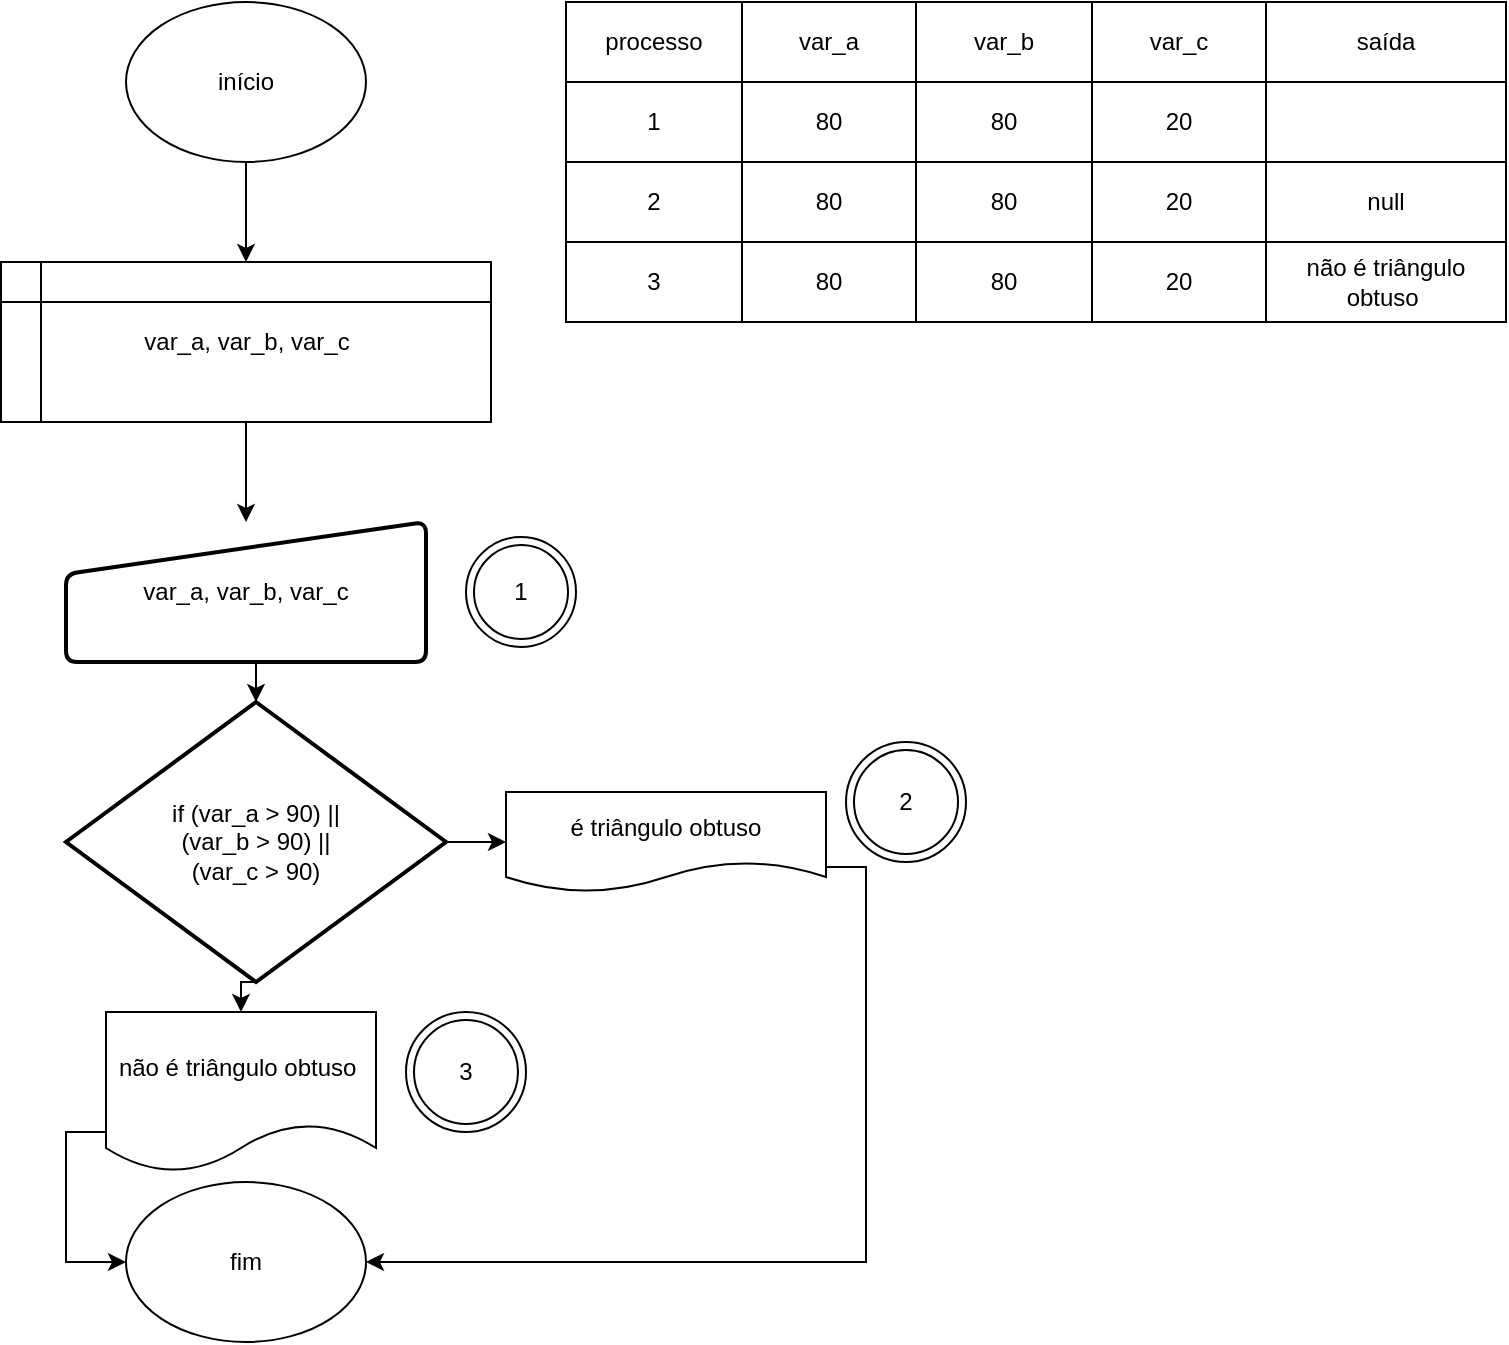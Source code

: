 <mxfile version="13.7.2" type="device"><diagram id="01vWry2ugcO_xULkKNit" name="Page-1"><mxGraphModel dx="1662" dy="762" grid="1" gridSize="10" guides="1" tooltips="1" connect="1" arrows="1" fold="1" page="1" pageScale="1" pageWidth="827" pageHeight="1169" math="0" shadow="0"><root><mxCell id="0"/><mxCell id="1" parent="0"/><mxCell id="TQxPqvb1V4M6Vd3-wycS-5" style="edgeStyle=orthogonalEdgeStyle;rounded=0;orthogonalLoop=1;jettySize=auto;html=1;exitX=0.5;exitY=1;exitDx=0;exitDy=0;" parent="1" source="TQxPqvb1V4M6Vd3-wycS-1" edge="1"><mxGeometry relative="1" as="geometry"><mxPoint x="130" y="180" as="targetPoint"/></mxGeometry></mxCell><mxCell id="TQxPqvb1V4M6Vd3-wycS-1" value="início" style="ellipse;whiteSpace=wrap;html=1;" parent="1" vertex="1"><mxGeometry x="70" y="50" width="120" height="80" as="geometry"/></mxCell><mxCell id="TQxPqvb1V4M6Vd3-wycS-6" style="edgeStyle=orthogonalEdgeStyle;rounded=0;orthogonalLoop=1;jettySize=auto;html=1;exitX=0.5;exitY=1;exitDx=0;exitDy=0;entryX=0.5;entryY=0;entryDx=0;entryDy=0;" parent="1" source="TQxPqvb1V4M6Vd3-wycS-2" target="TQxPqvb1V4M6Vd3-wycS-3" edge="1"><mxGeometry relative="1" as="geometry"/></mxCell><mxCell id="TQxPqvb1V4M6Vd3-wycS-2" value="var_a, var_b, var_c" style="shape=internalStorage;whiteSpace=wrap;html=1;backgroundOutline=1;" parent="1" vertex="1"><mxGeometry x="7.5" y="180" width="245" height="80" as="geometry"/></mxCell><mxCell id="TQxPqvb1V4M6Vd3-wycS-8" style="edgeStyle=orthogonalEdgeStyle;rounded=0;orthogonalLoop=1;jettySize=auto;html=1;exitX=0.5;exitY=1;exitDx=0;exitDy=0;entryX=0.5;entryY=0;entryDx=0;entryDy=0;entryPerimeter=0;" parent="1" source="TQxPqvb1V4M6Vd3-wycS-3" target="TQxPqvb1V4M6Vd3-wycS-7" edge="1"><mxGeometry relative="1" as="geometry"/></mxCell><mxCell id="TQxPqvb1V4M6Vd3-wycS-3" value="var_a, var_b, var_c" style="html=1;strokeWidth=2;shape=manualInput;whiteSpace=wrap;rounded=1;size=26;arcSize=11;" parent="1" vertex="1"><mxGeometry x="40" y="310" width="180" height="70" as="geometry"/></mxCell><mxCell id="-_4lA-wBhrxH92cNwTD1-2" style="edgeStyle=orthogonalEdgeStyle;rounded=0;orthogonalLoop=1;jettySize=auto;html=1;exitX=1;exitY=0.5;exitDx=0;exitDy=0;exitPerimeter=0;" parent="1" source="TQxPqvb1V4M6Vd3-wycS-7" target="DOtL_3rfCMbObEZxCDpA-16" edge="1"><mxGeometry relative="1" as="geometry"/></mxCell><mxCell id="-_4lA-wBhrxH92cNwTD1-3" style="edgeStyle=orthogonalEdgeStyle;rounded=0;orthogonalLoop=1;jettySize=auto;html=1;exitX=0.5;exitY=1;exitDx=0;exitDy=0;exitPerimeter=0;entryX=0.5;entryY=0;entryDx=0;entryDy=0;" parent="1" source="TQxPqvb1V4M6Vd3-wycS-7" target="TQxPqvb1V4M6Vd3-wycS-12" edge="1"><mxGeometry relative="1" as="geometry"/></mxCell><mxCell id="TQxPqvb1V4M6Vd3-wycS-7" value="if (var_a &amp;gt; 90) || &lt;br&gt;(var_b &amp;gt; 90) || &lt;br&gt;(var_c &amp;gt; 90)" style="strokeWidth=2;html=1;shape=mxgraph.flowchart.decision;whiteSpace=wrap;" parent="1" vertex="1"><mxGeometry x="40" y="400" width="190" height="140" as="geometry"/></mxCell><mxCell id="TQxPqvb1V4M6Vd3-wycS-11" value="fim" style="ellipse;whiteSpace=wrap;html=1;" parent="1" vertex="1"><mxGeometry x="70" y="640" width="120" height="80" as="geometry"/></mxCell><mxCell id="-_4lA-wBhrxH92cNwTD1-1" style="edgeStyle=orthogonalEdgeStyle;rounded=0;orthogonalLoop=1;jettySize=auto;html=1;exitX=0;exitY=0.75;exitDx=0;exitDy=0;entryX=0;entryY=0.5;entryDx=0;entryDy=0;" parent="1" source="TQxPqvb1V4M6Vd3-wycS-12" target="TQxPqvb1V4M6Vd3-wycS-11" edge="1"><mxGeometry relative="1" as="geometry"/></mxCell><mxCell id="TQxPqvb1V4M6Vd3-wycS-12" value="não é triângulo obtuso&amp;nbsp;" style="shape=document;whiteSpace=wrap;html=1;boundedLbl=1;" parent="1" vertex="1"><mxGeometry x="60" y="555" width="135" height="80" as="geometry"/></mxCell><mxCell id="TQxPqvb1V4M6Vd3-wycS-30" value="1" style="ellipse;shape=doubleEllipse;whiteSpace=wrap;html=1;aspect=fixed;" parent="1" vertex="1"><mxGeometry x="240" y="317.5" width="55" height="55" as="geometry"/></mxCell><mxCell id="TQxPqvb1V4M6Vd3-wycS-31" value="2" style="ellipse;shape=doubleEllipse;whiteSpace=wrap;html=1;aspect=fixed;" parent="1" vertex="1"><mxGeometry x="430" y="420" width="60" height="60" as="geometry"/></mxCell><mxCell id="TQxPqvb1V4M6Vd3-wycS-33" value="3&lt;br&gt;" style="ellipse;shape=doubleEllipse;whiteSpace=wrap;html=1;aspect=fixed;" parent="1" vertex="1"><mxGeometry x="210" y="555" width="60" height="60" as="geometry"/></mxCell><mxCell id="-_4lA-wBhrxH92cNwTD1-4" style="edgeStyle=orthogonalEdgeStyle;rounded=0;orthogonalLoop=1;jettySize=auto;html=1;exitX=1;exitY=0.75;exitDx=0;exitDy=0;entryX=1;entryY=0.5;entryDx=0;entryDy=0;" parent="1" source="DOtL_3rfCMbObEZxCDpA-16" target="TQxPqvb1V4M6Vd3-wycS-11" edge="1"><mxGeometry relative="1" as="geometry"/></mxCell><mxCell id="DOtL_3rfCMbObEZxCDpA-16" value="é triângulo obtuso" style="shape=document;whiteSpace=wrap;html=1;boundedLbl=1;" parent="1" vertex="1"><mxGeometry x="260" y="445" width="160" height="50" as="geometry"/></mxCell><mxCell id="TQxPqvb1V4M6Vd3-wycS-17" value="" style="shape=table;html=1;whiteSpace=wrap;startSize=0;container=1;collapsible=0;childLayout=tableLayout;" parent="1" vertex="1"><mxGeometry x="290" y="50" width="470" height="160.0" as="geometry"/></mxCell><mxCell id="TQxPqvb1V4M6Vd3-wycS-18" value="" style="shape=partialRectangle;html=1;whiteSpace=wrap;collapsible=0;dropTarget=0;pointerEvents=0;fillColor=none;top=0;left=0;bottom=0;right=0;points=[[0,0.5],[1,0.5]];portConstraint=eastwest;" parent="TQxPqvb1V4M6Vd3-wycS-17" vertex="1"><mxGeometry width="470" height="40" as="geometry"/></mxCell><mxCell id="TQxPqvb1V4M6Vd3-wycS-19" value="processo" style="shape=partialRectangle;html=1;whiteSpace=wrap;connectable=0;fillColor=none;top=0;left=0;bottom=0;right=0;overflow=hidden;" parent="TQxPqvb1V4M6Vd3-wycS-18" vertex="1"><mxGeometry width="88" height="40" as="geometry"/></mxCell><mxCell id="TQxPqvb1V4M6Vd3-wycS-20" value="var_a" style="shape=partialRectangle;html=1;whiteSpace=wrap;connectable=0;fillColor=none;top=0;left=0;bottom=0;right=0;overflow=hidden;" parent="TQxPqvb1V4M6Vd3-wycS-18" vertex="1"><mxGeometry x="88" width="87" height="40" as="geometry"/></mxCell><mxCell id="TQxPqvb1V4M6Vd3-wycS-21" value="var_b" style="shape=partialRectangle;html=1;whiteSpace=wrap;connectable=0;fillColor=none;top=0;left=0;bottom=0;right=0;overflow=hidden;" parent="TQxPqvb1V4M6Vd3-wycS-18" vertex="1"><mxGeometry x="175" width="88" height="40" as="geometry"/></mxCell><mxCell id="TQxPqvb1V4M6Vd3-wycS-38" value="var_c" style="shape=partialRectangle;html=1;whiteSpace=wrap;connectable=0;fillColor=none;top=0;left=0;bottom=0;right=0;overflow=hidden;" parent="TQxPqvb1V4M6Vd3-wycS-18" vertex="1"><mxGeometry x="263" width="87" height="40" as="geometry"/></mxCell><mxCell id="DOtL_3rfCMbObEZxCDpA-20" value="saída" style="shape=partialRectangle;html=1;whiteSpace=wrap;connectable=0;fillColor=none;top=0;left=0;bottom=0;right=0;overflow=hidden;" parent="TQxPqvb1V4M6Vd3-wycS-18" vertex="1"><mxGeometry x="350" width="120" height="40" as="geometry"/></mxCell><mxCell id="TQxPqvb1V4M6Vd3-wycS-22" value="" style="shape=partialRectangle;html=1;whiteSpace=wrap;collapsible=0;dropTarget=0;pointerEvents=0;fillColor=none;top=0;left=0;bottom=0;right=0;points=[[0,0.5],[1,0.5]];portConstraint=eastwest;" parent="TQxPqvb1V4M6Vd3-wycS-17" vertex="1"><mxGeometry y="40" width="470" height="40" as="geometry"/></mxCell><mxCell id="TQxPqvb1V4M6Vd3-wycS-23" value="1" style="shape=partialRectangle;html=1;whiteSpace=wrap;connectable=0;fillColor=none;top=0;left=0;bottom=0;right=0;overflow=hidden;" parent="TQxPqvb1V4M6Vd3-wycS-22" vertex="1"><mxGeometry width="88" height="40" as="geometry"/></mxCell><mxCell id="TQxPqvb1V4M6Vd3-wycS-24" value="80" style="shape=partialRectangle;html=1;whiteSpace=wrap;connectable=0;fillColor=none;top=0;left=0;bottom=0;right=0;overflow=hidden;" parent="TQxPqvb1V4M6Vd3-wycS-22" vertex="1"><mxGeometry x="88" width="87" height="40" as="geometry"/></mxCell><mxCell id="TQxPqvb1V4M6Vd3-wycS-25" value="80" style="shape=partialRectangle;html=1;whiteSpace=wrap;connectable=0;fillColor=none;top=0;left=0;bottom=0;right=0;overflow=hidden;" parent="TQxPqvb1V4M6Vd3-wycS-22" vertex="1"><mxGeometry x="175" width="88" height="40" as="geometry"/></mxCell><mxCell id="TQxPqvb1V4M6Vd3-wycS-39" value="20" style="shape=partialRectangle;html=1;whiteSpace=wrap;connectable=0;fillColor=none;top=0;left=0;bottom=0;right=0;overflow=hidden;" parent="TQxPqvb1V4M6Vd3-wycS-22" vertex="1"><mxGeometry x="263" width="87" height="40" as="geometry"/></mxCell><mxCell id="DOtL_3rfCMbObEZxCDpA-21" style="shape=partialRectangle;html=1;whiteSpace=wrap;connectable=0;fillColor=none;top=0;left=0;bottom=0;right=0;overflow=hidden;" parent="TQxPqvb1V4M6Vd3-wycS-22" vertex="1"><mxGeometry x="350" width="120" height="40" as="geometry"/></mxCell><mxCell id="TQxPqvb1V4M6Vd3-wycS-26" value="" style="shape=partialRectangle;html=1;whiteSpace=wrap;collapsible=0;dropTarget=0;pointerEvents=0;fillColor=none;top=0;left=0;bottom=0;right=0;points=[[0,0.5],[1,0.5]];portConstraint=eastwest;" parent="TQxPqvb1V4M6Vd3-wycS-17" vertex="1"><mxGeometry y="80" width="470" height="40" as="geometry"/></mxCell><mxCell id="TQxPqvb1V4M6Vd3-wycS-27" value="2" style="shape=partialRectangle;html=1;whiteSpace=wrap;connectable=0;fillColor=none;top=0;left=0;bottom=0;right=0;overflow=hidden;" parent="TQxPqvb1V4M6Vd3-wycS-26" vertex="1"><mxGeometry width="88" height="40" as="geometry"/></mxCell><mxCell id="TQxPqvb1V4M6Vd3-wycS-28" value="80" style="shape=partialRectangle;html=1;whiteSpace=wrap;connectable=0;fillColor=none;top=0;left=0;bottom=0;right=0;overflow=hidden;" parent="TQxPqvb1V4M6Vd3-wycS-26" vertex="1"><mxGeometry x="88" width="87" height="40" as="geometry"/></mxCell><mxCell id="TQxPqvb1V4M6Vd3-wycS-29" value="80" style="shape=partialRectangle;html=1;whiteSpace=wrap;connectable=0;fillColor=none;top=0;left=0;bottom=0;right=0;overflow=hidden;" parent="TQxPqvb1V4M6Vd3-wycS-26" vertex="1"><mxGeometry x="175" width="88" height="40" as="geometry"/></mxCell><mxCell id="TQxPqvb1V4M6Vd3-wycS-40" value="20" style="shape=partialRectangle;html=1;whiteSpace=wrap;connectable=0;fillColor=none;top=0;left=0;bottom=0;right=0;overflow=hidden;" parent="TQxPqvb1V4M6Vd3-wycS-26" vertex="1"><mxGeometry x="263" width="87" height="40" as="geometry"/></mxCell><mxCell id="DOtL_3rfCMbObEZxCDpA-22" value="null" style="shape=partialRectangle;html=1;whiteSpace=wrap;connectable=0;fillColor=none;top=0;left=0;bottom=0;right=0;overflow=hidden;" parent="TQxPqvb1V4M6Vd3-wycS-26" vertex="1"><mxGeometry x="350" width="120" height="40" as="geometry"/></mxCell><mxCell id="TQxPqvb1V4M6Vd3-wycS-34" style="shape=partialRectangle;html=1;whiteSpace=wrap;collapsible=0;dropTarget=0;pointerEvents=0;fillColor=none;top=0;left=0;bottom=0;right=0;points=[[0,0.5],[1,0.5]];portConstraint=eastwest;" parent="TQxPqvb1V4M6Vd3-wycS-17" vertex="1"><mxGeometry y="120" width="470" height="40" as="geometry"/></mxCell><mxCell id="TQxPqvb1V4M6Vd3-wycS-35" value="3" style="shape=partialRectangle;html=1;whiteSpace=wrap;connectable=0;fillColor=none;top=0;left=0;bottom=0;right=0;overflow=hidden;" parent="TQxPqvb1V4M6Vd3-wycS-34" vertex="1"><mxGeometry width="88" height="40" as="geometry"/></mxCell><mxCell id="TQxPqvb1V4M6Vd3-wycS-36" value="80" style="shape=partialRectangle;html=1;whiteSpace=wrap;connectable=0;fillColor=none;top=0;left=0;bottom=0;right=0;overflow=hidden;" parent="TQxPqvb1V4M6Vd3-wycS-34" vertex="1"><mxGeometry x="88" width="87" height="40" as="geometry"/></mxCell><mxCell id="TQxPqvb1V4M6Vd3-wycS-37" value="80" style="shape=partialRectangle;html=1;whiteSpace=wrap;connectable=0;fillColor=none;top=0;left=0;bottom=0;right=0;overflow=hidden;" parent="TQxPqvb1V4M6Vd3-wycS-34" vertex="1"><mxGeometry x="175" width="88" height="40" as="geometry"/></mxCell><mxCell id="TQxPqvb1V4M6Vd3-wycS-41" value="20" style="shape=partialRectangle;html=1;whiteSpace=wrap;connectable=0;fillColor=none;top=0;left=0;bottom=0;right=0;overflow=hidden;" parent="TQxPqvb1V4M6Vd3-wycS-34" vertex="1"><mxGeometry x="263" width="87" height="40" as="geometry"/></mxCell><mxCell id="DOtL_3rfCMbObEZxCDpA-23" value="não é triângulo obtuso&amp;nbsp;" style="shape=partialRectangle;html=1;whiteSpace=wrap;connectable=0;fillColor=none;top=0;left=0;bottom=0;right=0;overflow=hidden;" parent="TQxPqvb1V4M6Vd3-wycS-34" vertex="1"><mxGeometry x="350" width="120" height="40" as="geometry"/></mxCell></root></mxGraphModel></diagram></mxfile>